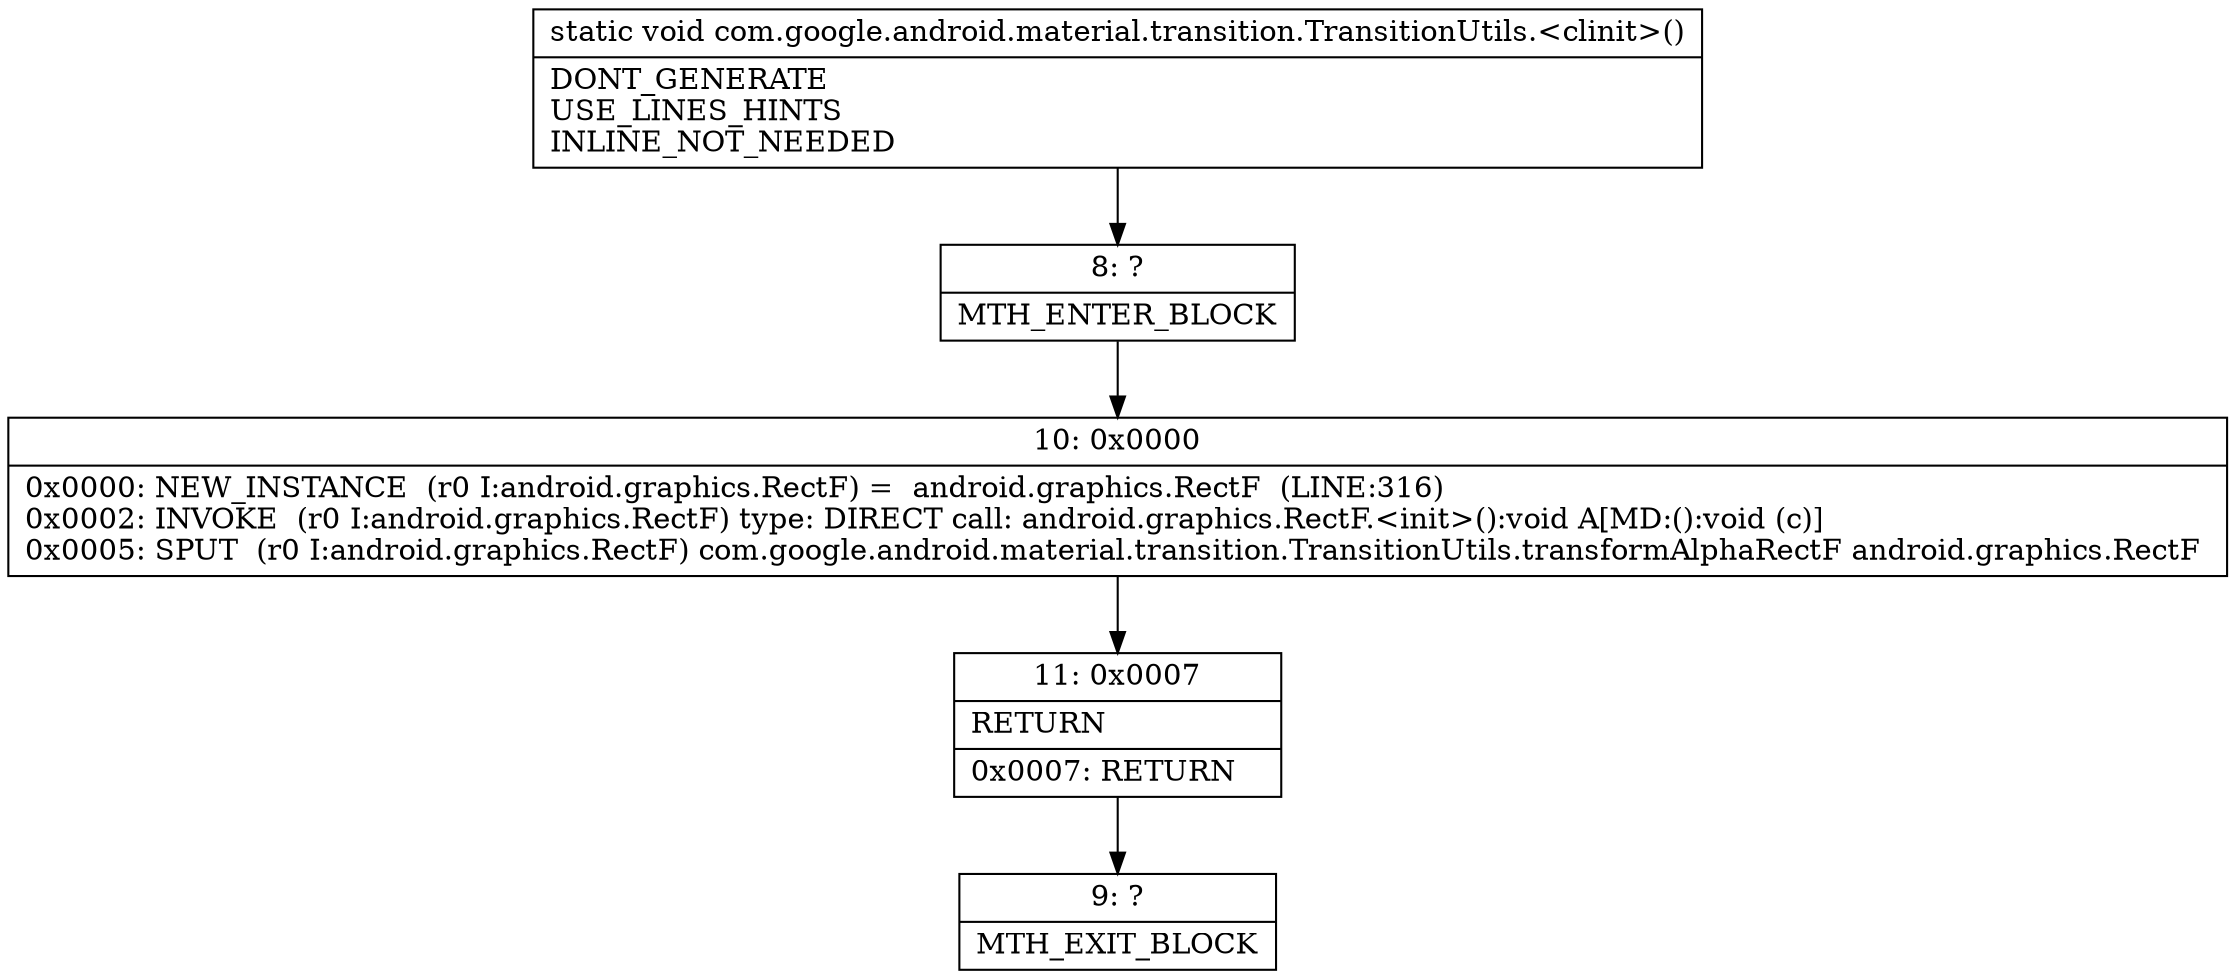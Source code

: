 digraph "CFG forcom.google.android.material.transition.TransitionUtils.\<clinit\>()V" {
Node_8 [shape=record,label="{8\:\ ?|MTH_ENTER_BLOCK\l}"];
Node_10 [shape=record,label="{10\:\ 0x0000|0x0000: NEW_INSTANCE  (r0 I:android.graphics.RectF) =  android.graphics.RectF  (LINE:316)\l0x0002: INVOKE  (r0 I:android.graphics.RectF) type: DIRECT call: android.graphics.RectF.\<init\>():void A[MD:():void (c)]\l0x0005: SPUT  (r0 I:android.graphics.RectF) com.google.android.material.transition.TransitionUtils.transformAlphaRectF android.graphics.RectF \l}"];
Node_11 [shape=record,label="{11\:\ 0x0007|RETURN\l|0x0007: RETURN   \l}"];
Node_9 [shape=record,label="{9\:\ ?|MTH_EXIT_BLOCK\l}"];
MethodNode[shape=record,label="{static void com.google.android.material.transition.TransitionUtils.\<clinit\>()  | DONT_GENERATE\lUSE_LINES_HINTS\lINLINE_NOT_NEEDED\l}"];
MethodNode -> Node_8;Node_8 -> Node_10;
Node_10 -> Node_11;
Node_11 -> Node_9;
}


